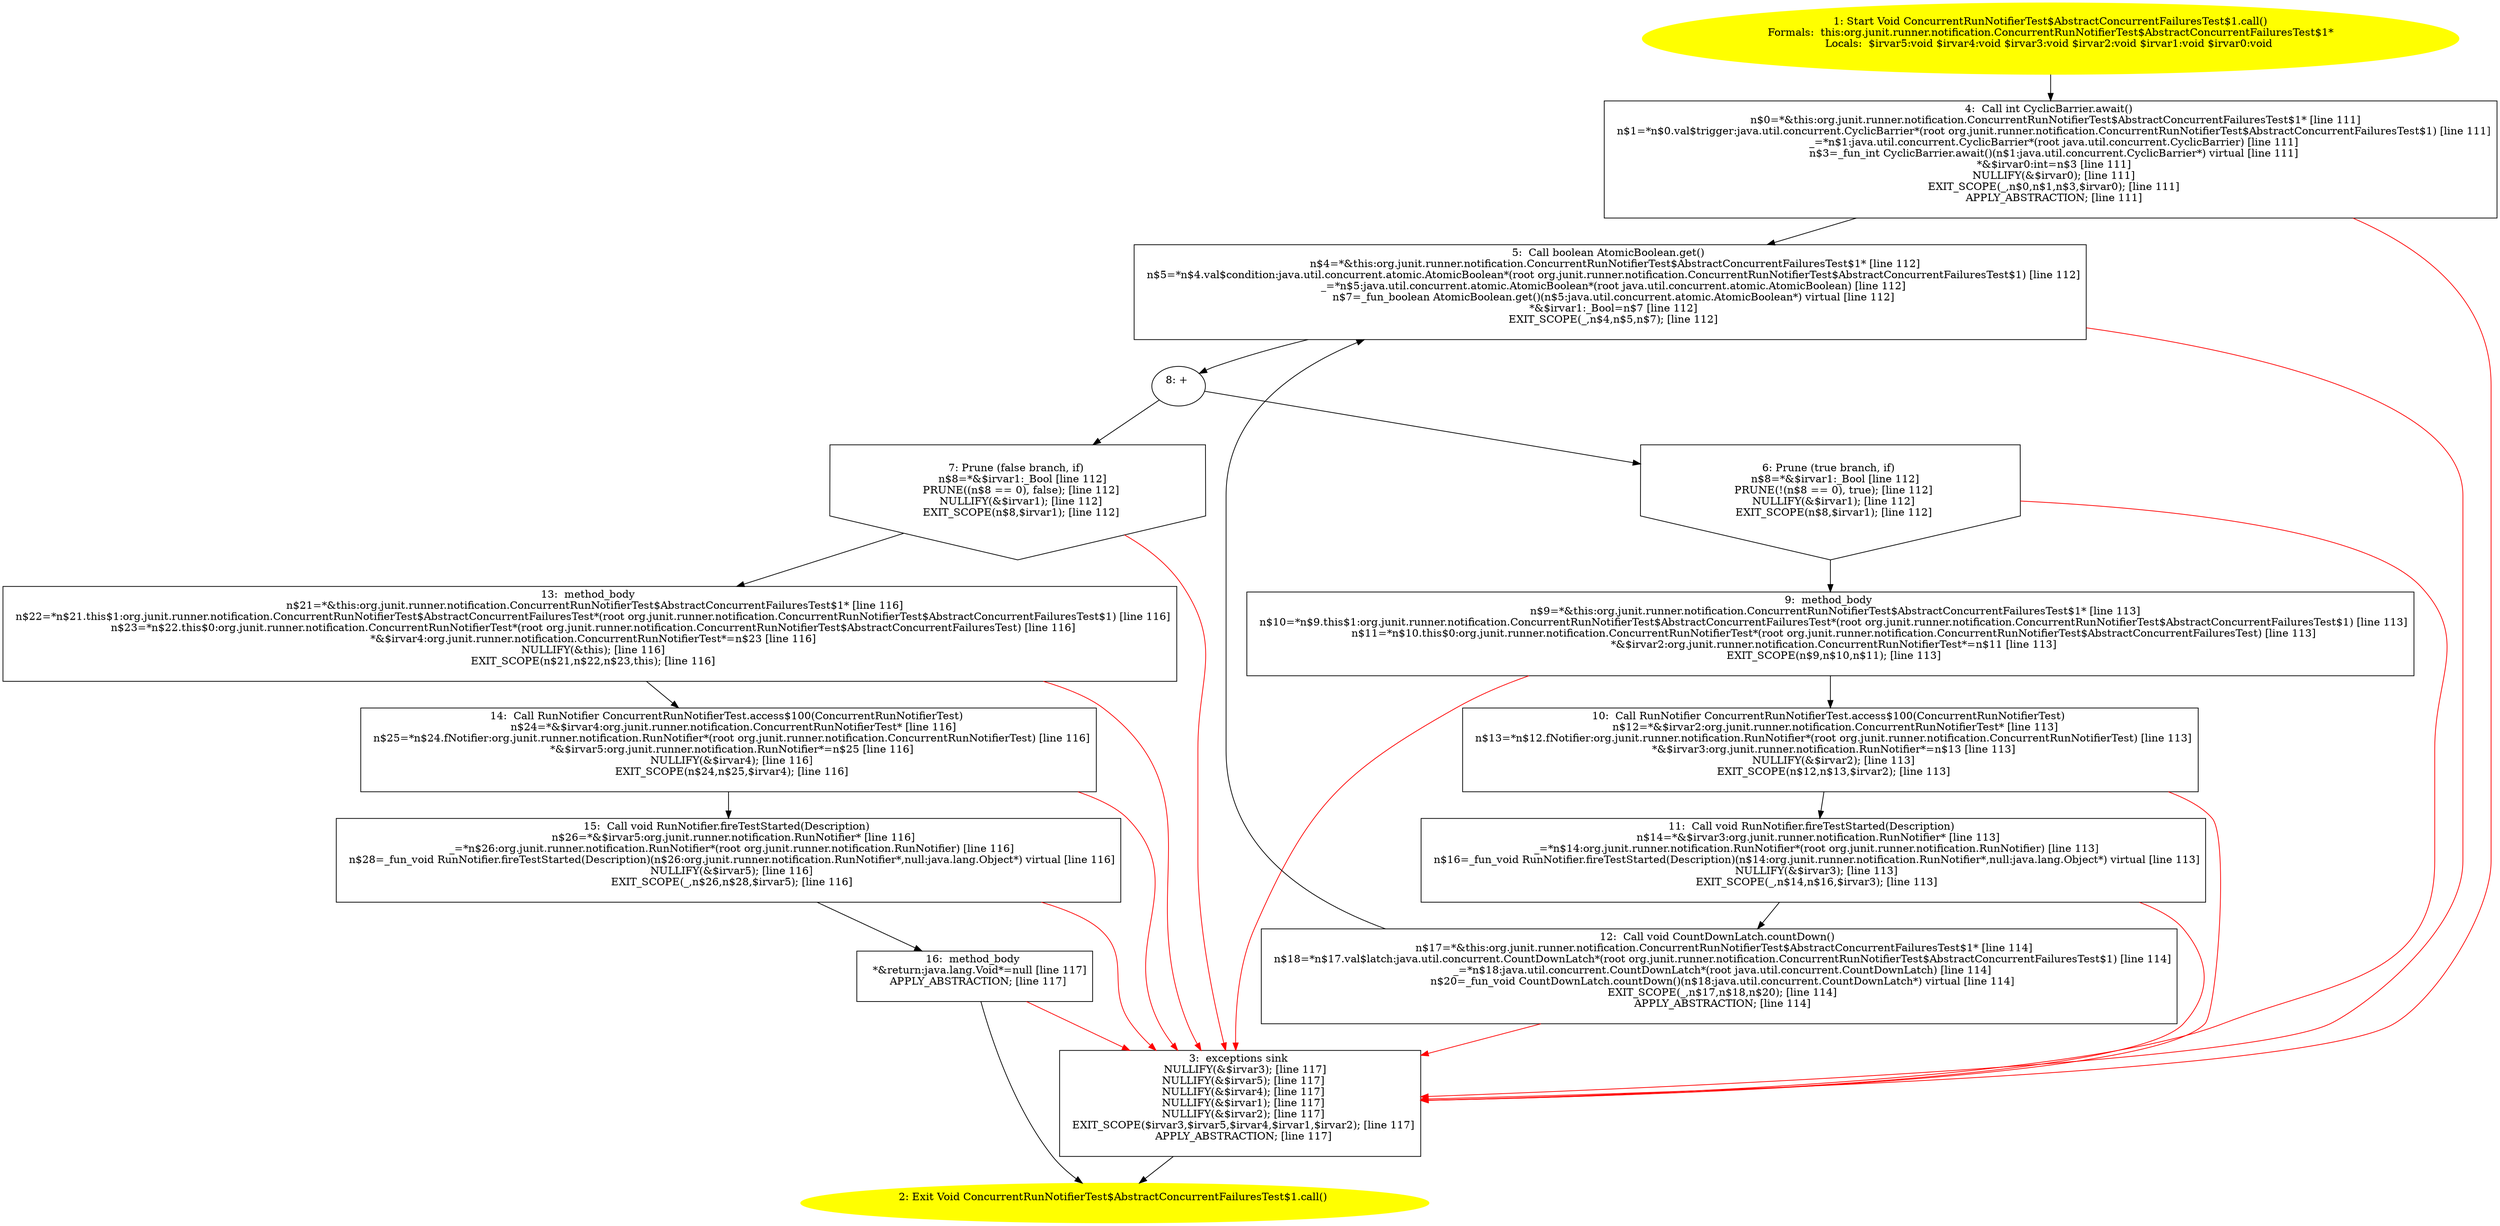 /* @generated */
digraph cfg {
"org.junit.runner.notification.ConcurrentRunNotifierTest$AbstractConcurrentFailuresTest$1.call():java.79d25d384c1b007fae4f17a3736aa3c3_1" [label="1: Start Void ConcurrentRunNotifierTest$AbstractConcurrentFailuresTest$1.call()\nFormals:  this:org.junit.runner.notification.ConcurrentRunNotifierTest$AbstractConcurrentFailuresTest$1*\nLocals:  $irvar5:void $irvar4:void $irvar3:void $irvar2:void $irvar1:void $irvar0:void \n  " color=yellow style=filled]
	

	 "org.junit.runner.notification.ConcurrentRunNotifierTest$AbstractConcurrentFailuresTest$1.call():java.79d25d384c1b007fae4f17a3736aa3c3_1" -> "org.junit.runner.notification.ConcurrentRunNotifierTest$AbstractConcurrentFailuresTest$1.call():java.79d25d384c1b007fae4f17a3736aa3c3_4" ;
"org.junit.runner.notification.ConcurrentRunNotifierTest$AbstractConcurrentFailuresTest$1.call():java.79d25d384c1b007fae4f17a3736aa3c3_2" [label="2: Exit Void ConcurrentRunNotifierTest$AbstractConcurrentFailuresTest$1.call() \n  " color=yellow style=filled]
	

"org.junit.runner.notification.ConcurrentRunNotifierTest$AbstractConcurrentFailuresTest$1.call():java.79d25d384c1b007fae4f17a3736aa3c3_3" [label="3:  exceptions sink \n   NULLIFY(&$irvar3); [line 117]\n  NULLIFY(&$irvar5); [line 117]\n  NULLIFY(&$irvar4); [line 117]\n  NULLIFY(&$irvar1); [line 117]\n  NULLIFY(&$irvar2); [line 117]\n  EXIT_SCOPE($irvar3,$irvar5,$irvar4,$irvar1,$irvar2); [line 117]\n  APPLY_ABSTRACTION; [line 117]\n " shape="box"]
	

	 "org.junit.runner.notification.ConcurrentRunNotifierTest$AbstractConcurrentFailuresTest$1.call():java.79d25d384c1b007fae4f17a3736aa3c3_3" -> "org.junit.runner.notification.ConcurrentRunNotifierTest$AbstractConcurrentFailuresTest$1.call():java.79d25d384c1b007fae4f17a3736aa3c3_2" ;
"org.junit.runner.notification.ConcurrentRunNotifierTest$AbstractConcurrentFailuresTest$1.call():java.79d25d384c1b007fae4f17a3736aa3c3_4" [label="4:  Call int CyclicBarrier.await() \n   n$0=*&this:org.junit.runner.notification.ConcurrentRunNotifierTest$AbstractConcurrentFailuresTest$1* [line 111]\n  n$1=*n$0.val$trigger:java.util.concurrent.CyclicBarrier*(root org.junit.runner.notification.ConcurrentRunNotifierTest$AbstractConcurrentFailuresTest$1) [line 111]\n  _=*n$1:java.util.concurrent.CyclicBarrier*(root java.util.concurrent.CyclicBarrier) [line 111]\n  n$3=_fun_int CyclicBarrier.await()(n$1:java.util.concurrent.CyclicBarrier*) virtual [line 111]\n  *&$irvar0:int=n$3 [line 111]\n  NULLIFY(&$irvar0); [line 111]\n  EXIT_SCOPE(_,n$0,n$1,n$3,$irvar0); [line 111]\n  APPLY_ABSTRACTION; [line 111]\n " shape="box"]
	

	 "org.junit.runner.notification.ConcurrentRunNotifierTest$AbstractConcurrentFailuresTest$1.call():java.79d25d384c1b007fae4f17a3736aa3c3_4" -> "org.junit.runner.notification.ConcurrentRunNotifierTest$AbstractConcurrentFailuresTest$1.call():java.79d25d384c1b007fae4f17a3736aa3c3_5" ;
	 "org.junit.runner.notification.ConcurrentRunNotifierTest$AbstractConcurrentFailuresTest$1.call():java.79d25d384c1b007fae4f17a3736aa3c3_4" -> "org.junit.runner.notification.ConcurrentRunNotifierTest$AbstractConcurrentFailuresTest$1.call():java.79d25d384c1b007fae4f17a3736aa3c3_3" [color="red" ];
"org.junit.runner.notification.ConcurrentRunNotifierTest$AbstractConcurrentFailuresTest$1.call():java.79d25d384c1b007fae4f17a3736aa3c3_5" [label="5:  Call boolean AtomicBoolean.get() \n   n$4=*&this:org.junit.runner.notification.ConcurrentRunNotifierTest$AbstractConcurrentFailuresTest$1* [line 112]\n  n$5=*n$4.val$condition:java.util.concurrent.atomic.AtomicBoolean*(root org.junit.runner.notification.ConcurrentRunNotifierTest$AbstractConcurrentFailuresTest$1) [line 112]\n  _=*n$5:java.util.concurrent.atomic.AtomicBoolean*(root java.util.concurrent.atomic.AtomicBoolean) [line 112]\n  n$7=_fun_boolean AtomicBoolean.get()(n$5:java.util.concurrent.atomic.AtomicBoolean*) virtual [line 112]\n  *&$irvar1:_Bool=n$7 [line 112]\n  EXIT_SCOPE(_,n$4,n$5,n$7); [line 112]\n " shape="box"]
	

	 "org.junit.runner.notification.ConcurrentRunNotifierTest$AbstractConcurrentFailuresTest$1.call():java.79d25d384c1b007fae4f17a3736aa3c3_5" -> "org.junit.runner.notification.ConcurrentRunNotifierTest$AbstractConcurrentFailuresTest$1.call():java.79d25d384c1b007fae4f17a3736aa3c3_8" ;
	 "org.junit.runner.notification.ConcurrentRunNotifierTest$AbstractConcurrentFailuresTest$1.call():java.79d25d384c1b007fae4f17a3736aa3c3_5" -> "org.junit.runner.notification.ConcurrentRunNotifierTest$AbstractConcurrentFailuresTest$1.call():java.79d25d384c1b007fae4f17a3736aa3c3_3" [color="red" ];
"org.junit.runner.notification.ConcurrentRunNotifierTest$AbstractConcurrentFailuresTest$1.call():java.79d25d384c1b007fae4f17a3736aa3c3_6" [label="6: Prune (true branch, if) \n   n$8=*&$irvar1:_Bool [line 112]\n  PRUNE(!(n$8 == 0), true); [line 112]\n  NULLIFY(&$irvar1); [line 112]\n  EXIT_SCOPE(n$8,$irvar1); [line 112]\n " shape="invhouse"]
	

	 "org.junit.runner.notification.ConcurrentRunNotifierTest$AbstractConcurrentFailuresTest$1.call():java.79d25d384c1b007fae4f17a3736aa3c3_6" -> "org.junit.runner.notification.ConcurrentRunNotifierTest$AbstractConcurrentFailuresTest$1.call():java.79d25d384c1b007fae4f17a3736aa3c3_9" ;
	 "org.junit.runner.notification.ConcurrentRunNotifierTest$AbstractConcurrentFailuresTest$1.call():java.79d25d384c1b007fae4f17a3736aa3c3_6" -> "org.junit.runner.notification.ConcurrentRunNotifierTest$AbstractConcurrentFailuresTest$1.call():java.79d25d384c1b007fae4f17a3736aa3c3_3" [color="red" ];
"org.junit.runner.notification.ConcurrentRunNotifierTest$AbstractConcurrentFailuresTest$1.call():java.79d25d384c1b007fae4f17a3736aa3c3_7" [label="7: Prune (false branch, if) \n   n$8=*&$irvar1:_Bool [line 112]\n  PRUNE((n$8 == 0), false); [line 112]\n  NULLIFY(&$irvar1); [line 112]\n  EXIT_SCOPE(n$8,$irvar1); [line 112]\n " shape="invhouse"]
	

	 "org.junit.runner.notification.ConcurrentRunNotifierTest$AbstractConcurrentFailuresTest$1.call():java.79d25d384c1b007fae4f17a3736aa3c3_7" -> "org.junit.runner.notification.ConcurrentRunNotifierTest$AbstractConcurrentFailuresTest$1.call():java.79d25d384c1b007fae4f17a3736aa3c3_13" ;
	 "org.junit.runner.notification.ConcurrentRunNotifierTest$AbstractConcurrentFailuresTest$1.call():java.79d25d384c1b007fae4f17a3736aa3c3_7" -> "org.junit.runner.notification.ConcurrentRunNotifierTest$AbstractConcurrentFailuresTest$1.call():java.79d25d384c1b007fae4f17a3736aa3c3_3" [color="red" ];
"org.junit.runner.notification.ConcurrentRunNotifierTest$AbstractConcurrentFailuresTest$1.call():java.79d25d384c1b007fae4f17a3736aa3c3_8" [label="8: + \n  " ]
	

	 "org.junit.runner.notification.ConcurrentRunNotifierTest$AbstractConcurrentFailuresTest$1.call():java.79d25d384c1b007fae4f17a3736aa3c3_8" -> "org.junit.runner.notification.ConcurrentRunNotifierTest$AbstractConcurrentFailuresTest$1.call():java.79d25d384c1b007fae4f17a3736aa3c3_6" ;
	 "org.junit.runner.notification.ConcurrentRunNotifierTest$AbstractConcurrentFailuresTest$1.call():java.79d25d384c1b007fae4f17a3736aa3c3_8" -> "org.junit.runner.notification.ConcurrentRunNotifierTest$AbstractConcurrentFailuresTest$1.call():java.79d25d384c1b007fae4f17a3736aa3c3_7" ;
"org.junit.runner.notification.ConcurrentRunNotifierTest$AbstractConcurrentFailuresTest$1.call():java.79d25d384c1b007fae4f17a3736aa3c3_9" [label="9:  method_body \n   n$9=*&this:org.junit.runner.notification.ConcurrentRunNotifierTest$AbstractConcurrentFailuresTest$1* [line 113]\n  n$10=*n$9.this$1:org.junit.runner.notification.ConcurrentRunNotifierTest$AbstractConcurrentFailuresTest*(root org.junit.runner.notification.ConcurrentRunNotifierTest$AbstractConcurrentFailuresTest$1) [line 113]\n  n$11=*n$10.this$0:org.junit.runner.notification.ConcurrentRunNotifierTest*(root org.junit.runner.notification.ConcurrentRunNotifierTest$AbstractConcurrentFailuresTest) [line 113]\n  *&$irvar2:org.junit.runner.notification.ConcurrentRunNotifierTest*=n$11 [line 113]\n  EXIT_SCOPE(n$9,n$10,n$11); [line 113]\n " shape="box"]
	

	 "org.junit.runner.notification.ConcurrentRunNotifierTest$AbstractConcurrentFailuresTest$1.call():java.79d25d384c1b007fae4f17a3736aa3c3_9" -> "org.junit.runner.notification.ConcurrentRunNotifierTest$AbstractConcurrentFailuresTest$1.call():java.79d25d384c1b007fae4f17a3736aa3c3_10" ;
	 "org.junit.runner.notification.ConcurrentRunNotifierTest$AbstractConcurrentFailuresTest$1.call():java.79d25d384c1b007fae4f17a3736aa3c3_9" -> "org.junit.runner.notification.ConcurrentRunNotifierTest$AbstractConcurrentFailuresTest$1.call():java.79d25d384c1b007fae4f17a3736aa3c3_3" [color="red" ];
"org.junit.runner.notification.ConcurrentRunNotifierTest$AbstractConcurrentFailuresTest$1.call():java.79d25d384c1b007fae4f17a3736aa3c3_10" [label="10:  Call RunNotifier ConcurrentRunNotifierTest.access$100(ConcurrentRunNotifierTest) \n   n$12=*&$irvar2:org.junit.runner.notification.ConcurrentRunNotifierTest* [line 113]\n  n$13=*n$12.fNotifier:org.junit.runner.notification.RunNotifier*(root org.junit.runner.notification.ConcurrentRunNotifierTest) [line 113]\n  *&$irvar3:org.junit.runner.notification.RunNotifier*=n$13 [line 113]\n  NULLIFY(&$irvar2); [line 113]\n  EXIT_SCOPE(n$12,n$13,$irvar2); [line 113]\n " shape="box"]
	

	 "org.junit.runner.notification.ConcurrentRunNotifierTest$AbstractConcurrentFailuresTest$1.call():java.79d25d384c1b007fae4f17a3736aa3c3_10" -> "org.junit.runner.notification.ConcurrentRunNotifierTest$AbstractConcurrentFailuresTest$1.call():java.79d25d384c1b007fae4f17a3736aa3c3_11" ;
	 "org.junit.runner.notification.ConcurrentRunNotifierTest$AbstractConcurrentFailuresTest$1.call():java.79d25d384c1b007fae4f17a3736aa3c3_10" -> "org.junit.runner.notification.ConcurrentRunNotifierTest$AbstractConcurrentFailuresTest$1.call():java.79d25d384c1b007fae4f17a3736aa3c3_3" [color="red" ];
"org.junit.runner.notification.ConcurrentRunNotifierTest$AbstractConcurrentFailuresTest$1.call():java.79d25d384c1b007fae4f17a3736aa3c3_11" [label="11:  Call void RunNotifier.fireTestStarted(Description) \n   n$14=*&$irvar3:org.junit.runner.notification.RunNotifier* [line 113]\n  _=*n$14:org.junit.runner.notification.RunNotifier*(root org.junit.runner.notification.RunNotifier) [line 113]\n  n$16=_fun_void RunNotifier.fireTestStarted(Description)(n$14:org.junit.runner.notification.RunNotifier*,null:java.lang.Object*) virtual [line 113]\n  NULLIFY(&$irvar3); [line 113]\n  EXIT_SCOPE(_,n$14,n$16,$irvar3); [line 113]\n " shape="box"]
	

	 "org.junit.runner.notification.ConcurrentRunNotifierTest$AbstractConcurrentFailuresTest$1.call():java.79d25d384c1b007fae4f17a3736aa3c3_11" -> "org.junit.runner.notification.ConcurrentRunNotifierTest$AbstractConcurrentFailuresTest$1.call():java.79d25d384c1b007fae4f17a3736aa3c3_12" ;
	 "org.junit.runner.notification.ConcurrentRunNotifierTest$AbstractConcurrentFailuresTest$1.call():java.79d25d384c1b007fae4f17a3736aa3c3_11" -> "org.junit.runner.notification.ConcurrentRunNotifierTest$AbstractConcurrentFailuresTest$1.call():java.79d25d384c1b007fae4f17a3736aa3c3_3" [color="red" ];
"org.junit.runner.notification.ConcurrentRunNotifierTest$AbstractConcurrentFailuresTest$1.call():java.79d25d384c1b007fae4f17a3736aa3c3_12" [label="12:  Call void CountDownLatch.countDown() \n   n$17=*&this:org.junit.runner.notification.ConcurrentRunNotifierTest$AbstractConcurrentFailuresTest$1* [line 114]\n  n$18=*n$17.val$latch:java.util.concurrent.CountDownLatch*(root org.junit.runner.notification.ConcurrentRunNotifierTest$AbstractConcurrentFailuresTest$1) [line 114]\n  _=*n$18:java.util.concurrent.CountDownLatch*(root java.util.concurrent.CountDownLatch) [line 114]\n  n$20=_fun_void CountDownLatch.countDown()(n$18:java.util.concurrent.CountDownLatch*) virtual [line 114]\n  EXIT_SCOPE(_,n$17,n$18,n$20); [line 114]\n  APPLY_ABSTRACTION; [line 114]\n " shape="box"]
	

	 "org.junit.runner.notification.ConcurrentRunNotifierTest$AbstractConcurrentFailuresTest$1.call():java.79d25d384c1b007fae4f17a3736aa3c3_12" -> "org.junit.runner.notification.ConcurrentRunNotifierTest$AbstractConcurrentFailuresTest$1.call():java.79d25d384c1b007fae4f17a3736aa3c3_5" ;
	 "org.junit.runner.notification.ConcurrentRunNotifierTest$AbstractConcurrentFailuresTest$1.call():java.79d25d384c1b007fae4f17a3736aa3c3_12" -> "org.junit.runner.notification.ConcurrentRunNotifierTest$AbstractConcurrentFailuresTest$1.call():java.79d25d384c1b007fae4f17a3736aa3c3_3" [color="red" ];
"org.junit.runner.notification.ConcurrentRunNotifierTest$AbstractConcurrentFailuresTest$1.call():java.79d25d384c1b007fae4f17a3736aa3c3_13" [label="13:  method_body \n   n$21=*&this:org.junit.runner.notification.ConcurrentRunNotifierTest$AbstractConcurrentFailuresTest$1* [line 116]\n  n$22=*n$21.this$1:org.junit.runner.notification.ConcurrentRunNotifierTest$AbstractConcurrentFailuresTest*(root org.junit.runner.notification.ConcurrentRunNotifierTest$AbstractConcurrentFailuresTest$1) [line 116]\n  n$23=*n$22.this$0:org.junit.runner.notification.ConcurrentRunNotifierTest*(root org.junit.runner.notification.ConcurrentRunNotifierTest$AbstractConcurrentFailuresTest) [line 116]\n  *&$irvar4:org.junit.runner.notification.ConcurrentRunNotifierTest*=n$23 [line 116]\n  NULLIFY(&this); [line 116]\n  EXIT_SCOPE(n$21,n$22,n$23,this); [line 116]\n " shape="box"]
	

	 "org.junit.runner.notification.ConcurrentRunNotifierTest$AbstractConcurrentFailuresTest$1.call():java.79d25d384c1b007fae4f17a3736aa3c3_13" -> "org.junit.runner.notification.ConcurrentRunNotifierTest$AbstractConcurrentFailuresTest$1.call():java.79d25d384c1b007fae4f17a3736aa3c3_14" ;
	 "org.junit.runner.notification.ConcurrentRunNotifierTest$AbstractConcurrentFailuresTest$1.call():java.79d25d384c1b007fae4f17a3736aa3c3_13" -> "org.junit.runner.notification.ConcurrentRunNotifierTest$AbstractConcurrentFailuresTest$1.call():java.79d25d384c1b007fae4f17a3736aa3c3_3" [color="red" ];
"org.junit.runner.notification.ConcurrentRunNotifierTest$AbstractConcurrentFailuresTest$1.call():java.79d25d384c1b007fae4f17a3736aa3c3_14" [label="14:  Call RunNotifier ConcurrentRunNotifierTest.access$100(ConcurrentRunNotifierTest) \n   n$24=*&$irvar4:org.junit.runner.notification.ConcurrentRunNotifierTest* [line 116]\n  n$25=*n$24.fNotifier:org.junit.runner.notification.RunNotifier*(root org.junit.runner.notification.ConcurrentRunNotifierTest) [line 116]\n  *&$irvar5:org.junit.runner.notification.RunNotifier*=n$25 [line 116]\n  NULLIFY(&$irvar4); [line 116]\n  EXIT_SCOPE(n$24,n$25,$irvar4); [line 116]\n " shape="box"]
	

	 "org.junit.runner.notification.ConcurrentRunNotifierTest$AbstractConcurrentFailuresTest$1.call():java.79d25d384c1b007fae4f17a3736aa3c3_14" -> "org.junit.runner.notification.ConcurrentRunNotifierTest$AbstractConcurrentFailuresTest$1.call():java.79d25d384c1b007fae4f17a3736aa3c3_15" ;
	 "org.junit.runner.notification.ConcurrentRunNotifierTest$AbstractConcurrentFailuresTest$1.call():java.79d25d384c1b007fae4f17a3736aa3c3_14" -> "org.junit.runner.notification.ConcurrentRunNotifierTest$AbstractConcurrentFailuresTest$1.call():java.79d25d384c1b007fae4f17a3736aa3c3_3" [color="red" ];
"org.junit.runner.notification.ConcurrentRunNotifierTest$AbstractConcurrentFailuresTest$1.call():java.79d25d384c1b007fae4f17a3736aa3c3_15" [label="15:  Call void RunNotifier.fireTestStarted(Description) \n   n$26=*&$irvar5:org.junit.runner.notification.RunNotifier* [line 116]\n  _=*n$26:org.junit.runner.notification.RunNotifier*(root org.junit.runner.notification.RunNotifier) [line 116]\n  n$28=_fun_void RunNotifier.fireTestStarted(Description)(n$26:org.junit.runner.notification.RunNotifier*,null:java.lang.Object*) virtual [line 116]\n  NULLIFY(&$irvar5); [line 116]\n  EXIT_SCOPE(_,n$26,n$28,$irvar5); [line 116]\n " shape="box"]
	

	 "org.junit.runner.notification.ConcurrentRunNotifierTest$AbstractConcurrentFailuresTest$1.call():java.79d25d384c1b007fae4f17a3736aa3c3_15" -> "org.junit.runner.notification.ConcurrentRunNotifierTest$AbstractConcurrentFailuresTest$1.call():java.79d25d384c1b007fae4f17a3736aa3c3_16" ;
	 "org.junit.runner.notification.ConcurrentRunNotifierTest$AbstractConcurrentFailuresTest$1.call():java.79d25d384c1b007fae4f17a3736aa3c3_15" -> "org.junit.runner.notification.ConcurrentRunNotifierTest$AbstractConcurrentFailuresTest$1.call():java.79d25d384c1b007fae4f17a3736aa3c3_3" [color="red" ];
"org.junit.runner.notification.ConcurrentRunNotifierTest$AbstractConcurrentFailuresTest$1.call():java.79d25d384c1b007fae4f17a3736aa3c3_16" [label="16:  method_body \n   *&return:java.lang.Void*=null [line 117]\n  APPLY_ABSTRACTION; [line 117]\n " shape="box"]
	

	 "org.junit.runner.notification.ConcurrentRunNotifierTest$AbstractConcurrentFailuresTest$1.call():java.79d25d384c1b007fae4f17a3736aa3c3_16" -> "org.junit.runner.notification.ConcurrentRunNotifierTest$AbstractConcurrentFailuresTest$1.call():java.79d25d384c1b007fae4f17a3736aa3c3_2" ;
	 "org.junit.runner.notification.ConcurrentRunNotifierTest$AbstractConcurrentFailuresTest$1.call():java.79d25d384c1b007fae4f17a3736aa3c3_16" -> "org.junit.runner.notification.ConcurrentRunNotifierTest$AbstractConcurrentFailuresTest$1.call():java.79d25d384c1b007fae4f17a3736aa3c3_3" [color="red" ];
}
